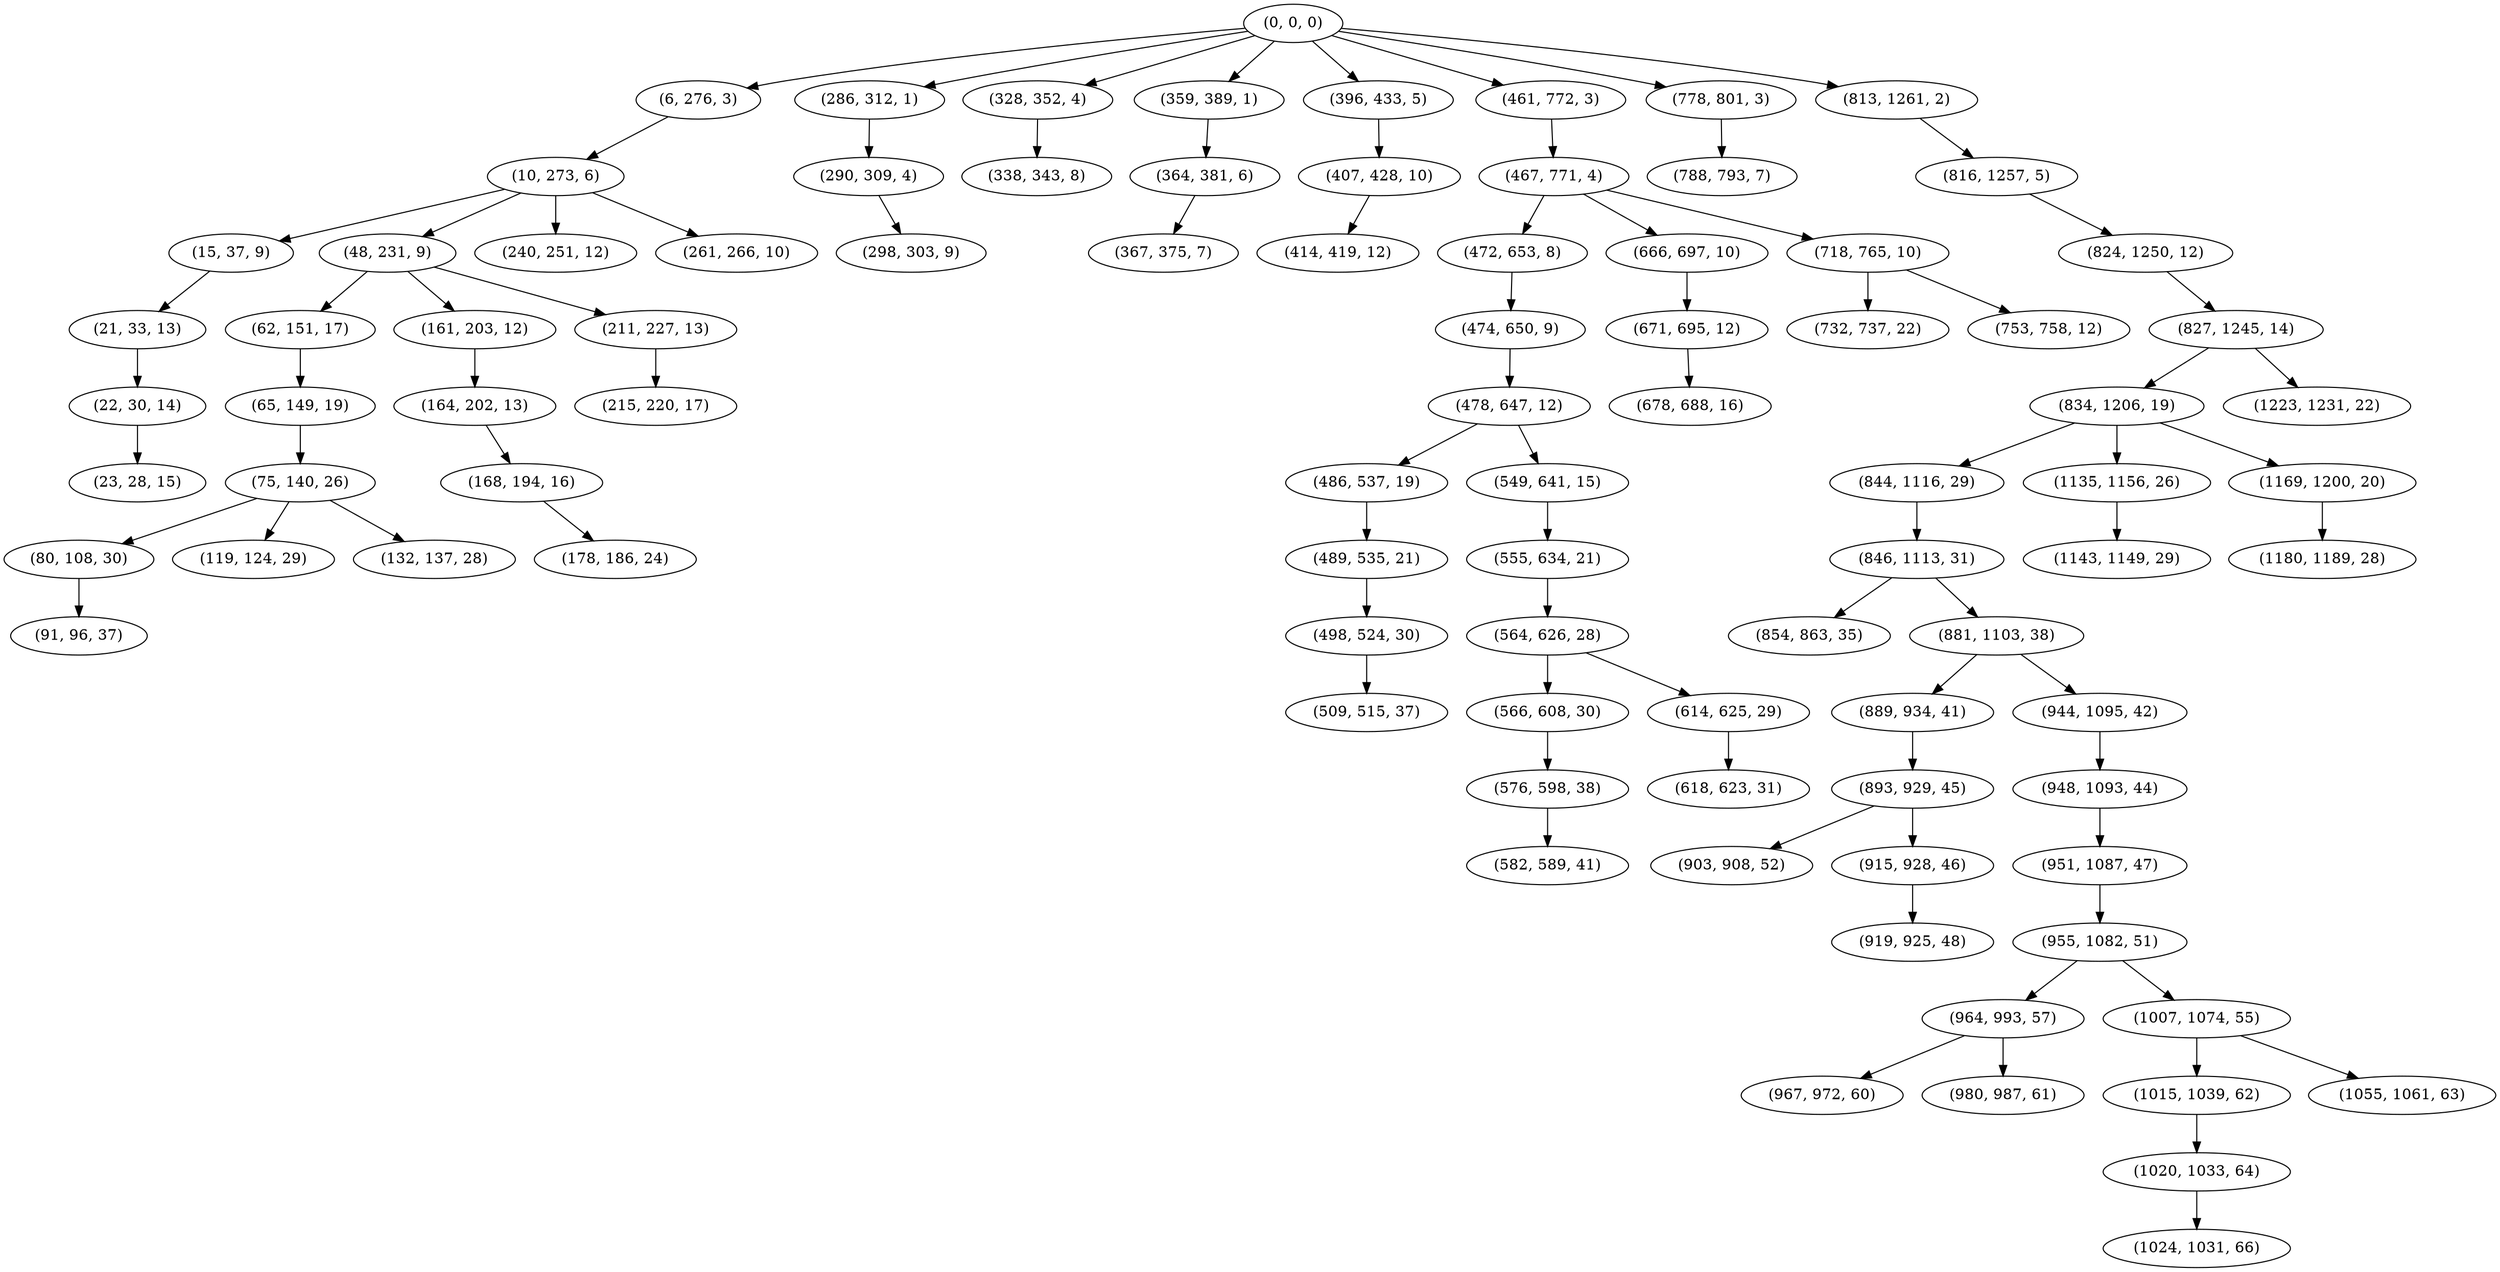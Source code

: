 digraph tree {
    "(0, 0, 0)";
    "(6, 276, 3)";
    "(10, 273, 6)";
    "(15, 37, 9)";
    "(21, 33, 13)";
    "(22, 30, 14)";
    "(23, 28, 15)";
    "(48, 231, 9)";
    "(62, 151, 17)";
    "(65, 149, 19)";
    "(75, 140, 26)";
    "(80, 108, 30)";
    "(91, 96, 37)";
    "(119, 124, 29)";
    "(132, 137, 28)";
    "(161, 203, 12)";
    "(164, 202, 13)";
    "(168, 194, 16)";
    "(178, 186, 24)";
    "(211, 227, 13)";
    "(215, 220, 17)";
    "(240, 251, 12)";
    "(261, 266, 10)";
    "(286, 312, 1)";
    "(290, 309, 4)";
    "(298, 303, 9)";
    "(328, 352, 4)";
    "(338, 343, 8)";
    "(359, 389, 1)";
    "(364, 381, 6)";
    "(367, 375, 7)";
    "(396, 433, 5)";
    "(407, 428, 10)";
    "(414, 419, 12)";
    "(461, 772, 3)";
    "(467, 771, 4)";
    "(472, 653, 8)";
    "(474, 650, 9)";
    "(478, 647, 12)";
    "(486, 537, 19)";
    "(489, 535, 21)";
    "(498, 524, 30)";
    "(509, 515, 37)";
    "(549, 641, 15)";
    "(555, 634, 21)";
    "(564, 626, 28)";
    "(566, 608, 30)";
    "(576, 598, 38)";
    "(582, 589, 41)";
    "(614, 625, 29)";
    "(618, 623, 31)";
    "(666, 697, 10)";
    "(671, 695, 12)";
    "(678, 688, 16)";
    "(718, 765, 10)";
    "(732, 737, 22)";
    "(753, 758, 12)";
    "(778, 801, 3)";
    "(788, 793, 7)";
    "(813, 1261, 2)";
    "(816, 1257, 5)";
    "(824, 1250, 12)";
    "(827, 1245, 14)";
    "(834, 1206, 19)";
    "(844, 1116, 29)";
    "(846, 1113, 31)";
    "(854, 863, 35)";
    "(881, 1103, 38)";
    "(889, 934, 41)";
    "(893, 929, 45)";
    "(903, 908, 52)";
    "(915, 928, 46)";
    "(919, 925, 48)";
    "(944, 1095, 42)";
    "(948, 1093, 44)";
    "(951, 1087, 47)";
    "(955, 1082, 51)";
    "(964, 993, 57)";
    "(967, 972, 60)";
    "(980, 987, 61)";
    "(1007, 1074, 55)";
    "(1015, 1039, 62)";
    "(1020, 1033, 64)";
    "(1024, 1031, 66)";
    "(1055, 1061, 63)";
    "(1135, 1156, 26)";
    "(1143, 1149, 29)";
    "(1169, 1200, 20)";
    "(1180, 1189, 28)";
    "(1223, 1231, 22)";
    "(0, 0, 0)" -> "(6, 276, 3)";
    "(0, 0, 0)" -> "(286, 312, 1)";
    "(0, 0, 0)" -> "(328, 352, 4)";
    "(0, 0, 0)" -> "(359, 389, 1)";
    "(0, 0, 0)" -> "(396, 433, 5)";
    "(0, 0, 0)" -> "(461, 772, 3)";
    "(0, 0, 0)" -> "(778, 801, 3)";
    "(0, 0, 0)" -> "(813, 1261, 2)";
    "(6, 276, 3)" -> "(10, 273, 6)";
    "(10, 273, 6)" -> "(15, 37, 9)";
    "(10, 273, 6)" -> "(48, 231, 9)";
    "(10, 273, 6)" -> "(240, 251, 12)";
    "(10, 273, 6)" -> "(261, 266, 10)";
    "(15, 37, 9)" -> "(21, 33, 13)";
    "(21, 33, 13)" -> "(22, 30, 14)";
    "(22, 30, 14)" -> "(23, 28, 15)";
    "(48, 231, 9)" -> "(62, 151, 17)";
    "(48, 231, 9)" -> "(161, 203, 12)";
    "(48, 231, 9)" -> "(211, 227, 13)";
    "(62, 151, 17)" -> "(65, 149, 19)";
    "(65, 149, 19)" -> "(75, 140, 26)";
    "(75, 140, 26)" -> "(80, 108, 30)";
    "(75, 140, 26)" -> "(119, 124, 29)";
    "(75, 140, 26)" -> "(132, 137, 28)";
    "(80, 108, 30)" -> "(91, 96, 37)";
    "(161, 203, 12)" -> "(164, 202, 13)";
    "(164, 202, 13)" -> "(168, 194, 16)";
    "(168, 194, 16)" -> "(178, 186, 24)";
    "(211, 227, 13)" -> "(215, 220, 17)";
    "(286, 312, 1)" -> "(290, 309, 4)";
    "(290, 309, 4)" -> "(298, 303, 9)";
    "(328, 352, 4)" -> "(338, 343, 8)";
    "(359, 389, 1)" -> "(364, 381, 6)";
    "(364, 381, 6)" -> "(367, 375, 7)";
    "(396, 433, 5)" -> "(407, 428, 10)";
    "(407, 428, 10)" -> "(414, 419, 12)";
    "(461, 772, 3)" -> "(467, 771, 4)";
    "(467, 771, 4)" -> "(472, 653, 8)";
    "(467, 771, 4)" -> "(666, 697, 10)";
    "(467, 771, 4)" -> "(718, 765, 10)";
    "(472, 653, 8)" -> "(474, 650, 9)";
    "(474, 650, 9)" -> "(478, 647, 12)";
    "(478, 647, 12)" -> "(486, 537, 19)";
    "(478, 647, 12)" -> "(549, 641, 15)";
    "(486, 537, 19)" -> "(489, 535, 21)";
    "(489, 535, 21)" -> "(498, 524, 30)";
    "(498, 524, 30)" -> "(509, 515, 37)";
    "(549, 641, 15)" -> "(555, 634, 21)";
    "(555, 634, 21)" -> "(564, 626, 28)";
    "(564, 626, 28)" -> "(566, 608, 30)";
    "(564, 626, 28)" -> "(614, 625, 29)";
    "(566, 608, 30)" -> "(576, 598, 38)";
    "(576, 598, 38)" -> "(582, 589, 41)";
    "(614, 625, 29)" -> "(618, 623, 31)";
    "(666, 697, 10)" -> "(671, 695, 12)";
    "(671, 695, 12)" -> "(678, 688, 16)";
    "(718, 765, 10)" -> "(732, 737, 22)";
    "(718, 765, 10)" -> "(753, 758, 12)";
    "(778, 801, 3)" -> "(788, 793, 7)";
    "(813, 1261, 2)" -> "(816, 1257, 5)";
    "(816, 1257, 5)" -> "(824, 1250, 12)";
    "(824, 1250, 12)" -> "(827, 1245, 14)";
    "(827, 1245, 14)" -> "(834, 1206, 19)";
    "(827, 1245, 14)" -> "(1223, 1231, 22)";
    "(834, 1206, 19)" -> "(844, 1116, 29)";
    "(834, 1206, 19)" -> "(1135, 1156, 26)";
    "(834, 1206, 19)" -> "(1169, 1200, 20)";
    "(844, 1116, 29)" -> "(846, 1113, 31)";
    "(846, 1113, 31)" -> "(854, 863, 35)";
    "(846, 1113, 31)" -> "(881, 1103, 38)";
    "(881, 1103, 38)" -> "(889, 934, 41)";
    "(881, 1103, 38)" -> "(944, 1095, 42)";
    "(889, 934, 41)" -> "(893, 929, 45)";
    "(893, 929, 45)" -> "(903, 908, 52)";
    "(893, 929, 45)" -> "(915, 928, 46)";
    "(915, 928, 46)" -> "(919, 925, 48)";
    "(944, 1095, 42)" -> "(948, 1093, 44)";
    "(948, 1093, 44)" -> "(951, 1087, 47)";
    "(951, 1087, 47)" -> "(955, 1082, 51)";
    "(955, 1082, 51)" -> "(964, 993, 57)";
    "(955, 1082, 51)" -> "(1007, 1074, 55)";
    "(964, 993, 57)" -> "(967, 972, 60)";
    "(964, 993, 57)" -> "(980, 987, 61)";
    "(1007, 1074, 55)" -> "(1015, 1039, 62)";
    "(1007, 1074, 55)" -> "(1055, 1061, 63)";
    "(1015, 1039, 62)" -> "(1020, 1033, 64)";
    "(1020, 1033, 64)" -> "(1024, 1031, 66)";
    "(1135, 1156, 26)" -> "(1143, 1149, 29)";
    "(1169, 1200, 20)" -> "(1180, 1189, 28)";
}
